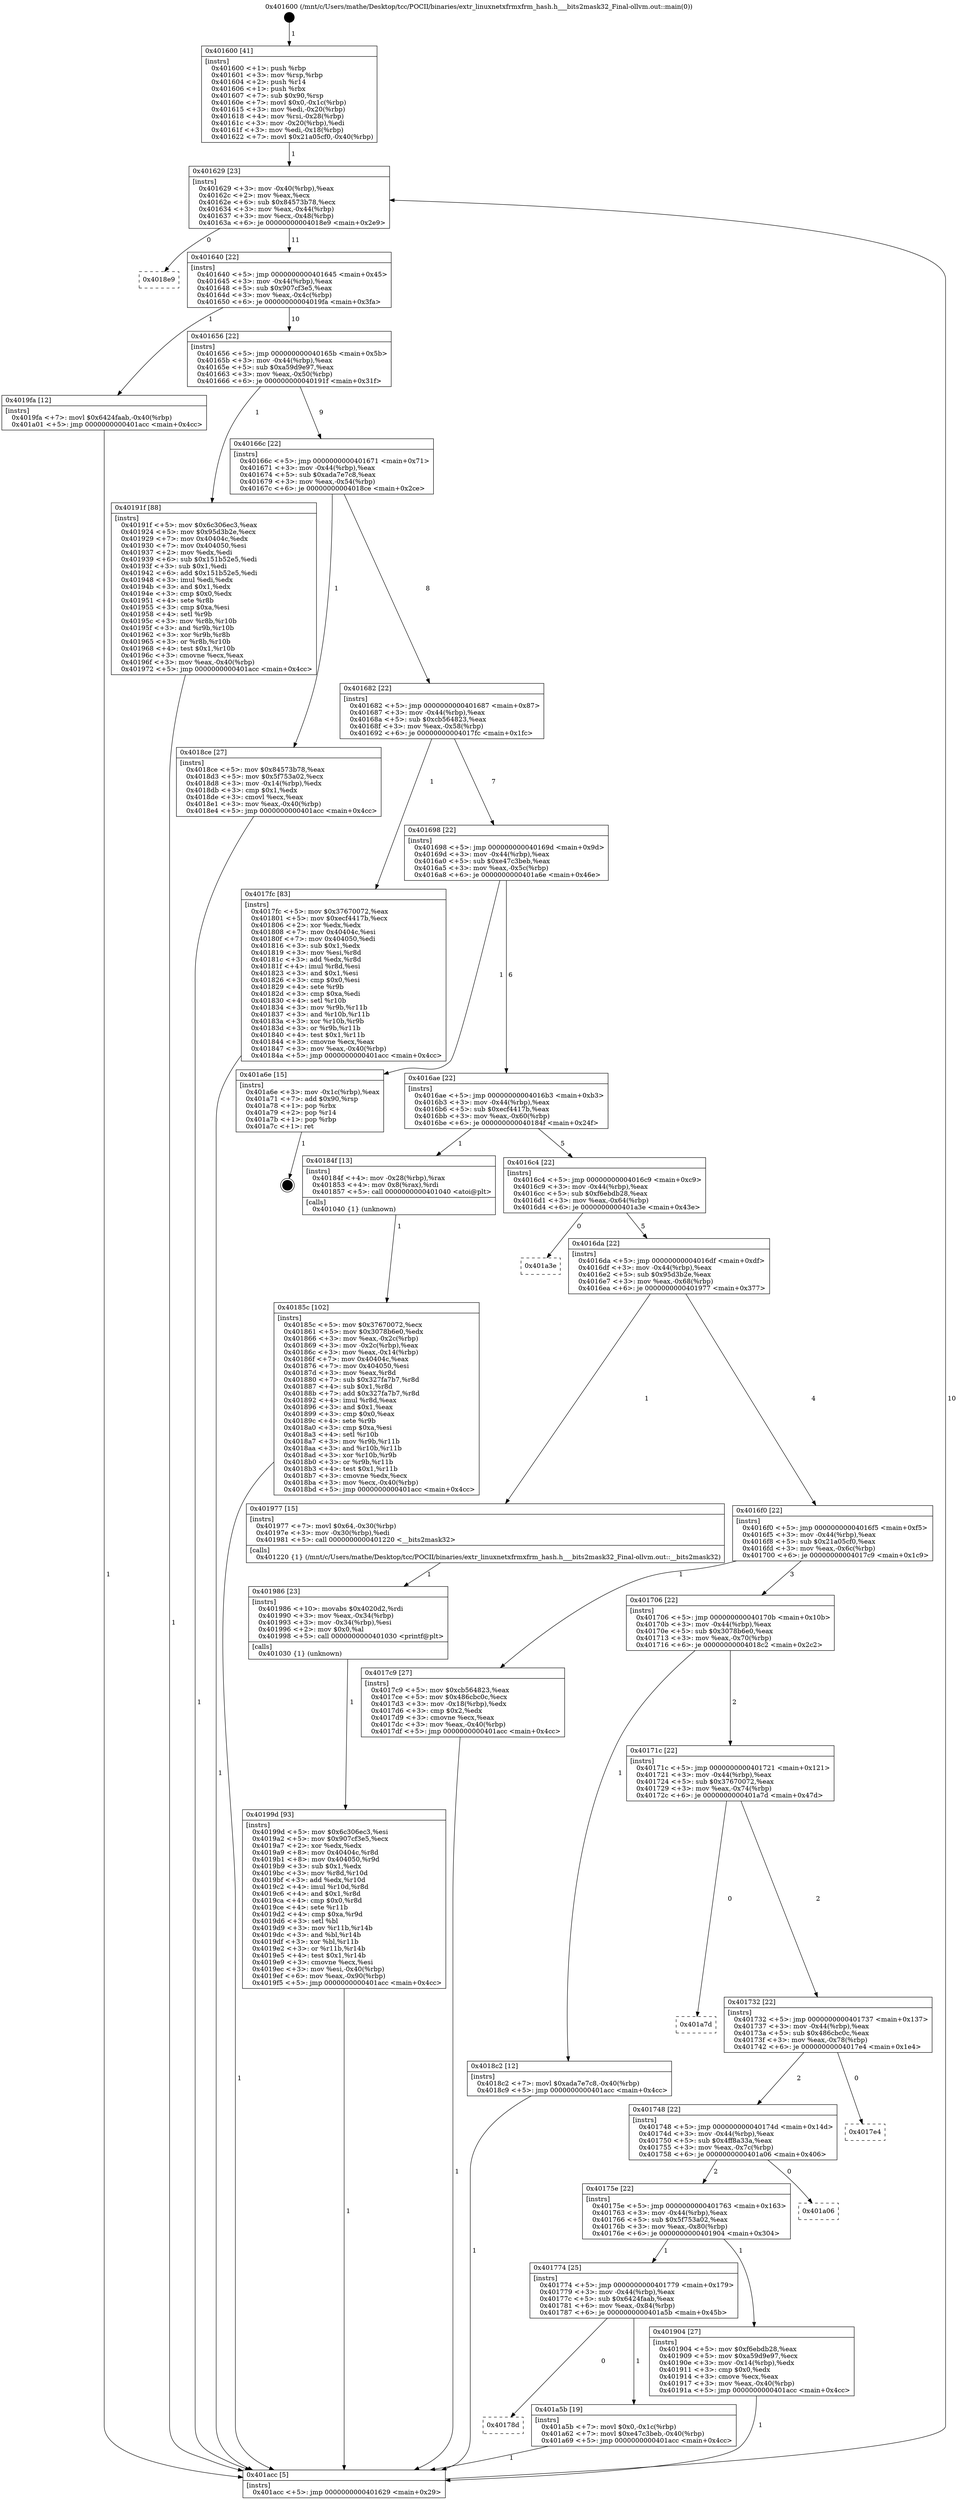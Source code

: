 digraph "0x401600" {
  label = "0x401600 (/mnt/c/Users/mathe/Desktop/tcc/POCII/binaries/extr_linuxnetxfrmxfrm_hash.h___bits2mask32_Final-ollvm.out::main(0))"
  labelloc = "t"
  node[shape=record]

  Entry [label="",width=0.3,height=0.3,shape=circle,fillcolor=black,style=filled]
  "0x401629" [label="{
     0x401629 [23]\l
     | [instrs]\l
     &nbsp;&nbsp;0x401629 \<+3\>: mov -0x40(%rbp),%eax\l
     &nbsp;&nbsp;0x40162c \<+2\>: mov %eax,%ecx\l
     &nbsp;&nbsp;0x40162e \<+6\>: sub $0x84573b78,%ecx\l
     &nbsp;&nbsp;0x401634 \<+3\>: mov %eax,-0x44(%rbp)\l
     &nbsp;&nbsp;0x401637 \<+3\>: mov %ecx,-0x48(%rbp)\l
     &nbsp;&nbsp;0x40163a \<+6\>: je 00000000004018e9 \<main+0x2e9\>\l
  }"]
  "0x4018e9" [label="{
     0x4018e9\l
  }", style=dashed]
  "0x401640" [label="{
     0x401640 [22]\l
     | [instrs]\l
     &nbsp;&nbsp;0x401640 \<+5\>: jmp 0000000000401645 \<main+0x45\>\l
     &nbsp;&nbsp;0x401645 \<+3\>: mov -0x44(%rbp),%eax\l
     &nbsp;&nbsp;0x401648 \<+5\>: sub $0x907cf3e5,%eax\l
     &nbsp;&nbsp;0x40164d \<+3\>: mov %eax,-0x4c(%rbp)\l
     &nbsp;&nbsp;0x401650 \<+6\>: je 00000000004019fa \<main+0x3fa\>\l
  }"]
  Exit [label="",width=0.3,height=0.3,shape=circle,fillcolor=black,style=filled,peripheries=2]
  "0x4019fa" [label="{
     0x4019fa [12]\l
     | [instrs]\l
     &nbsp;&nbsp;0x4019fa \<+7\>: movl $0x6424faab,-0x40(%rbp)\l
     &nbsp;&nbsp;0x401a01 \<+5\>: jmp 0000000000401acc \<main+0x4cc\>\l
  }"]
  "0x401656" [label="{
     0x401656 [22]\l
     | [instrs]\l
     &nbsp;&nbsp;0x401656 \<+5\>: jmp 000000000040165b \<main+0x5b\>\l
     &nbsp;&nbsp;0x40165b \<+3\>: mov -0x44(%rbp),%eax\l
     &nbsp;&nbsp;0x40165e \<+5\>: sub $0xa59d9e97,%eax\l
     &nbsp;&nbsp;0x401663 \<+3\>: mov %eax,-0x50(%rbp)\l
     &nbsp;&nbsp;0x401666 \<+6\>: je 000000000040191f \<main+0x31f\>\l
  }"]
  "0x40178d" [label="{
     0x40178d\l
  }", style=dashed]
  "0x40191f" [label="{
     0x40191f [88]\l
     | [instrs]\l
     &nbsp;&nbsp;0x40191f \<+5\>: mov $0x6c306ec3,%eax\l
     &nbsp;&nbsp;0x401924 \<+5\>: mov $0x95d3b2e,%ecx\l
     &nbsp;&nbsp;0x401929 \<+7\>: mov 0x40404c,%edx\l
     &nbsp;&nbsp;0x401930 \<+7\>: mov 0x404050,%esi\l
     &nbsp;&nbsp;0x401937 \<+2\>: mov %edx,%edi\l
     &nbsp;&nbsp;0x401939 \<+6\>: sub $0x151b52e5,%edi\l
     &nbsp;&nbsp;0x40193f \<+3\>: sub $0x1,%edi\l
     &nbsp;&nbsp;0x401942 \<+6\>: add $0x151b52e5,%edi\l
     &nbsp;&nbsp;0x401948 \<+3\>: imul %edi,%edx\l
     &nbsp;&nbsp;0x40194b \<+3\>: and $0x1,%edx\l
     &nbsp;&nbsp;0x40194e \<+3\>: cmp $0x0,%edx\l
     &nbsp;&nbsp;0x401951 \<+4\>: sete %r8b\l
     &nbsp;&nbsp;0x401955 \<+3\>: cmp $0xa,%esi\l
     &nbsp;&nbsp;0x401958 \<+4\>: setl %r9b\l
     &nbsp;&nbsp;0x40195c \<+3\>: mov %r8b,%r10b\l
     &nbsp;&nbsp;0x40195f \<+3\>: and %r9b,%r10b\l
     &nbsp;&nbsp;0x401962 \<+3\>: xor %r9b,%r8b\l
     &nbsp;&nbsp;0x401965 \<+3\>: or %r8b,%r10b\l
     &nbsp;&nbsp;0x401968 \<+4\>: test $0x1,%r10b\l
     &nbsp;&nbsp;0x40196c \<+3\>: cmovne %ecx,%eax\l
     &nbsp;&nbsp;0x40196f \<+3\>: mov %eax,-0x40(%rbp)\l
     &nbsp;&nbsp;0x401972 \<+5\>: jmp 0000000000401acc \<main+0x4cc\>\l
  }"]
  "0x40166c" [label="{
     0x40166c [22]\l
     | [instrs]\l
     &nbsp;&nbsp;0x40166c \<+5\>: jmp 0000000000401671 \<main+0x71\>\l
     &nbsp;&nbsp;0x401671 \<+3\>: mov -0x44(%rbp),%eax\l
     &nbsp;&nbsp;0x401674 \<+5\>: sub $0xada7e7c8,%eax\l
     &nbsp;&nbsp;0x401679 \<+3\>: mov %eax,-0x54(%rbp)\l
     &nbsp;&nbsp;0x40167c \<+6\>: je 00000000004018ce \<main+0x2ce\>\l
  }"]
  "0x401a5b" [label="{
     0x401a5b [19]\l
     | [instrs]\l
     &nbsp;&nbsp;0x401a5b \<+7\>: movl $0x0,-0x1c(%rbp)\l
     &nbsp;&nbsp;0x401a62 \<+7\>: movl $0xe47c3beb,-0x40(%rbp)\l
     &nbsp;&nbsp;0x401a69 \<+5\>: jmp 0000000000401acc \<main+0x4cc\>\l
  }"]
  "0x4018ce" [label="{
     0x4018ce [27]\l
     | [instrs]\l
     &nbsp;&nbsp;0x4018ce \<+5\>: mov $0x84573b78,%eax\l
     &nbsp;&nbsp;0x4018d3 \<+5\>: mov $0x5f753a02,%ecx\l
     &nbsp;&nbsp;0x4018d8 \<+3\>: mov -0x14(%rbp),%edx\l
     &nbsp;&nbsp;0x4018db \<+3\>: cmp $0x1,%edx\l
     &nbsp;&nbsp;0x4018de \<+3\>: cmovl %ecx,%eax\l
     &nbsp;&nbsp;0x4018e1 \<+3\>: mov %eax,-0x40(%rbp)\l
     &nbsp;&nbsp;0x4018e4 \<+5\>: jmp 0000000000401acc \<main+0x4cc\>\l
  }"]
  "0x401682" [label="{
     0x401682 [22]\l
     | [instrs]\l
     &nbsp;&nbsp;0x401682 \<+5\>: jmp 0000000000401687 \<main+0x87\>\l
     &nbsp;&nbsp;0x401687 \<+3\>: mov -0x44(%rbp),%eax\l
     &nbsp;&nbsp;0x40168a \<+5\>: sub $0xcb564823,%eax\l
     &nbsp;&nbsp;0x40168f \<+3\>: mov %eax,-0x58(%rbp)\l
     &nbsp;&nbsp;0x401692 \<+6\>: je 00000000004017fc \<main+0x1fc\>\l
  }"]
  "0x40199d" [label="{
     0x40199d [93]\l
     | [instrs]\l
     &nbsp;&nbsp;0x40199d \<+5\>: mov $0x6c306ec3,%esi\l
     &nbsp;&nbsp;0x4019a2 \<+5\>: mov $0x907cf3e5,%ecx\l
     &nbsp;&nbsp;0x4019a7 \<+2\>: xor %edx,%edx\l
     &nbsp;&nbsp;0x4019a9 \<+8\>: mov 0x40404c,%r8d\l
     &nbsp;&nbsp;0x4019b1 \<+8\>: mov 0x404050,%r9d\l
     &nbsp;&nbsp;0x4019b9 \<+3\>: sub $0x1,%edx\l
     &nbsp;&nbsp;0x4019bc \<+3\>: mov %r8d,%r10d\l
     &nbsp;&nbsp;0x4019bf \<+3\>: add %edx,%r10d\l
     &nbsp;&nbsp;0x4019c2 \<+4\>: imul %r10d,%r8d\l
     &nbsp;&nbsp;0x4019c6 \<+4\>: and $0x1,%r8d\l
     &nbsp;&nbsp;0x4019ca \<+4\>: cmp $0x0,%r8d\l
     &nbsp;&nbsp;0x4019ce \<+4\>: sete %r11b\l
     &nbsp;&nbsp;0x4019d2 \<+4\>: cmp $0xa,%r9d\l
     &nbsp;&nbsp;0x4019d6 \<+3\>: setl %bl\l
     &nbsp;&nbsp;0x4019d9 \<+3\>: mov %r11b,%r14b\l
     &nbsp;&nbsp;0x4019dc \<+3\>: and %bl,%r14b\l
     &nbsp;&nbsp;0x4019df \<+3\>: xor %bl,%r11b\l
     &nbsp;&nbsp;0x4019e2 \<+3\>: or %r11b,%r14b\l
     &nbsp;&nbsp;0x4019e5 \<+4\>: test $0x1,%r14b\l
     &nbsp;&nbsp;0x4019e9 \<+3\>: cmovne %ecx,%esi\l
     &nbsp;&nbsp;0x4019ec \<+3\>: mov %esi,-0x40(%rbp)\l
     &nbsp;&nbsp;0x4019ef \<+6\>: mov %eax,-0x90(%rbp)\l
     &nbsp;&nbsp;0x4019f5 \<+5\>: jmp 0000000000401acc \<main+0x4cc\>\l
  }"]
  "0x4017fc" [label="{
     0x4017fc [83]\l
     | [instrs]\l
     &nbsp;&nbsp;0x4017fc \<+5\>: mov $0x37670072,%eax\l
     &nbsp;&nbsp;0x401801 \<+5\>: mov $0xecf4417b,%ecx\l
     &nbsp;&nbsp;0x401806 \<+2\>: xor %edx,%edx\l
     &nbsp;&nbsp;0x401808 \<+7\>: mov 0x40404c,%esi\l
     &nbsp;&nbsp;0x40180f \<+7\>: mov 0x404050,%edi\l
     &nbsp;&nbsp;0x401816 \<+3\>: sub $0x1,%edx\l
     &nbsp;&nbsp;0x401819 \<+3\>: mov %esi,%r8d\l
     &nbsp;&nbsp;0x40181c \<+3\>: add %edx,%r8d\l
     &nbsp;&nbsp;0x40181f \<+4\>: imul %r8d,%esi\l
     &nbsp;&nbsp;0x401823 \<+3\>: and $0x1,%esi\l
     &nbsp;&nbsp;0x401826 \<+3\>: cmp $0x0,%esi\l
     &nbsp;&nbsp;0x401829 \<+4\>: sete %r9b\l
     &nbsp;&nbsp;0x40182d \<+3\>: cmp $0xa,%edi\l
     &nbsp;&nbsp;0x401830 \<+4\>: setl %r10b\l
     &nbsp;&nbsp;0x401834 \<+3\>: mov %r9b,%r11b\l
     &nbsp;&nbsp;0x401837 \<+3\>: and %r10b,%r11b\l
     &nbsp;&nbsp;0x40183a \<+3\>: xor %r10b,%r9b\l
     &nbsp;&nbsp;0x40183d \<+3\>: or %r9b,%r11b\l
     &nbsp;&nbsp;0x401840 \<+4\>: test $0x1,%r11b\l
     &nbsp;&nbsp;0x401844 \<+3\>: cmovne %ecx,%eax\l
     &nbsp;&nbsp;0x401847 \<+3\>: mov %eax,-0x40(%rbp)\l
     &nbsp;&nbsp;0x40184a \<+5\>: jmp 0000000000401acc \<main+0x4cc\>\l
  }"]
  "0x401698" [label="{
     0x401698 [22]\l
     | [instrs]\l
     &nbsp;&nbsp;0x401698 \<+5\>: jmp 000000000040169d \<main+0x9d\>\l
     &nbsp;&nbsp;0x40169d \<+3\>: mov -0x44(%rbp),%eax\l
     &nbsp;&nbsp;0x4016a0 \<+5\>: sub $0xe47c3beb,%eax\l
     &nbsp;&nbsp;0x4016a5 \<+3\>: mov %eax,-0x5c(%rbp)\l
     &nbsp;&nbsp;0x4016a8 \<+6\>: je 0000000000401a6e \<main+0x46e\>\l
  }"]
  "0x401986" [label="{
     0x401986 [23]\l
     | [instrs]\l
     &nbsp;&nbsp;0x401986 \<+10\>: movabs $0x4020d2,%rdi\l
     &nbsp;&nbsp;0x401990 \<+3\>: mov %eax,-0x34(%rbp)\l
     &nbsp;&nbsp;0x401993 \<+3\>: mov -0x34(%rbp),%esi\l
     &nbsp;&nbsp;0x401996 \<+2\>: mov $0x0,%al\l
     &nbsp;&nbsp;0x401998 \<+5\>: call 0000000000401030 \<printf@plt\>\l
     | [calls]\l
     &nbsp;&nbsp;0x401030 \{1\} (unknown)\l
  }"]
  "0x401a6e" [label="{
     0x401a6e [15]\l
     | [instrs]\l
     &nbsp;&nbsp;0x401a6e \<+3\>: mov -0x1c(%rbp),%eax\l
     &nbsp;&nbsp;0x401a71 \<+7\>: add $0x90,%rsp\l
     &nbsp;&nbsp;0x401a78 \<+1\>: pop %rbx\l
     &nbsp;&nbsp;0x401a79 \<+2\>: pop %r14\l
     &nbsp;&nbsp;0x401a7b \<+1\>: pop %rbp\l
     &nbsp;&nbsp;0x401a7c \<+1\>: ret\l
  }"]
  "0x4016ae" [label="{
     0x4016ae [22]\l
     | [instrs]\l
     &nbsp;&nbsp;0x4016ae \<+5\>: jmp 00000000004016b3 \<main+0xb3\>\l
     &nbsp;&nbsp;0x4016b3 \<+3\>: mov -0x44(%rbp),%eax\l
     &nbsp;&nbsp;0x4016b6 \<+5\>: sub $0xecf4417b,%eax\l
     &nbsp;&nbsp;0x4016bb \<+3\>: mov %eax,-0x60(%rbp)\l
     &nbsp;&nbsp;0x4016be \<+6\>: je 000000000040184f \<main+0x24f\>\l
  }"]
  "0x401774" [label="{
     0x401774 [25]\l
     | [instrs]\l
     &nbsp;&nbsp;0x401774 \<+5\>: jmp 0000000000401779 \<main+0x179\>\l
     &nbsp;&nbsp;0x401779 \<+3\>: mov -0x44(%rbp),%eax\l
     &nbsp;&nbsp;0x40177c \<+5\>: sub $0x6424faab,%eax\l
     &nbsp;&nbsp;0x401781 \<+6\>: mov %eax,-0x84(%rbp)\l
     &nbsp;&nbsp;0x401787 \<+6\>: je 0000000000401a5b \<main+0x45b\>\l
  }"]
  "0x40184f" [label="{
     0x40184f [13]\l
     | [instrs]\l
     &nbsp;&nbsp;0x40184f \<+4\>: mov -0x28(%rbp),%rax\l
     &nbsp;&nbsp;0x401853 \<+4\>: mov 0x8(%rax),%rdi\l
     &nbsp;&nbsp;0x401857 \<+5\>: call 0000000000401040 \<atoi@plt\>\l
     | [calls]\l
     &nbsp;&nbsp;0x401040 \{1\} (unknown)\l
  }"]
  "0x4016c4" [label="{
     0x4016c4 [22]\l
     | [instrs]\l
     &nbsp;&nbsp;0x4016c4 \<+5\>: jmp 00000000004016c9 \<main+0xc9\>\l
     &nbsp;&nbsp;0x4016c9 \<+3\>: mov -0x44(%rbp),%eax\l
     &nbsp;&nbsp;0x4016cc \<+5\>: sub $0xf6ebdb28,%eax\l
     &nbsp;&nbsp;0x4016d1 \<+3\>: mov %eax,-0x64(%rbp)\l
     &nbsp;&nbsp;0x4016d4 \<+6\>: je 0000000000401a3e \<main+0x43e\>\l
  }"]
  "0x401904" [label="{
     0x401904 [27]\l
     | [instrs]\l
     &nbsp;&nbsp;0x401904 \<+5\>: mov $0xf6ebdb28,%eax\l
     &nbsp;&nbsp;0x401909 \<+5\>: mov $0xa59d9e97,%ecx\l
     &nbsp;&nbsp;0x40190e \<+3\>: mov -0x14(%rbp),%edx\l
     &nbsp;&nbsp;0x401911 \<+3\>: cmp $0x0,%edx\l
     &nbsp;&nbsp;0x401914 \<+3\>: cmove %ecx,%eax\l
     &nbsp;&nbsp;0x401917 \<+3\>: mov %eax,-0x40(%rbp)\l
     &nbsp;&nbsp;0x40191a \<+5\>: jmp 0000000000401acc \<main+0x4cc\>\l
  }"]
  "0x401a3e" [label="{
     0x401a3e\l
  }", style=dashed]
  "0x4016da" [label="{
     0x4016da [22]\l
     | [instrs]\l
     &nbsp;&nbsp;0x4016da \<+5\>: jmp 00000000004016df \<main+0xdf\>\l
     &nbsp;&nbsp;0x4016df \<+3\>: mov -0x44(%rbp),%eax\l
     &nbsp;&nbsp;0x4016e2 \<+5\>: sub $0x95d3b2e,%eax\l
     &nbsp;&nbsp;0x4016e7 \<+3\>: mov %eax,-0x68(%rbp)\l
     &nbsp;&nbsp;0x4016ea \<+6\>: je 0000000000401977 \<main+0x377\>\l
  }"]
  "0x40175e" [label="{
     0x40175e [22]\l
     | [instrs]\l
     &nbsp;&nbsp;0x40175e \<+5\>: jmp 0000000000401763 \<main+0x163\>\l
     &nbsp;&nbsp;0x401763 \<+3\>: mov -0x44(%rbp),%eax\l
     &nbsp;&nbsp;0x401766 \<+5\>: sub $0x5f753a02,%eax\l
     &nbsp;&nbsp;0x40176b \<+3\>: mov %eax,-0x80(%rbp)\l
     &nbsp;&nbsp;0x40176e \<+6\>: je 0000000000401904 \<main+0x304\>\l
  }"]
  "0x401977" [label="{
     0x401977 [15]\l
     | [instrs]\l
     &nbsp;&nbsp;0x401977 \<+7\>: movl $0x64,-0x30(%rbp)\l
     &nbsp;&nbsp;0x40197e \<+3\>: mov -0x30(%rbp),%edi\l
     &nbsp;&nbsp;0x401981 \<+5\>: call 0000000000401220 \<__bits2mask32\>\l
     | [calls]\l
     &nbsp;&nbsp;0x401220 \{1\} (/mnt/c/Users/mathe/Desktop/tcc/POCII/binaries/extr_linuxnetxfrmxfrm_hash.h___bits2mask32_Final-ollvm.out::__bits2mask32)\l
  }"]
  "0x4016f0" [label="{
     0x4016f0 [22]\l
     | [instrs]\l
     &nbsp;&nbsp;0x4016f0 \<+5\>: jmp 00000000004016f5 \<main+0xf5\>\l
     &nbsp;&nbsp;0x4016f5 \<+3\>: mov -0x44(%rbp),%eax\l
     &nbsp;&nbsp;0x4016f8 \<+5\>: sub $0x21a05cf0,%eax\l
     &nbsp;&nbsp;0x4016fd \<+3\>: mov %eax,-0x6c(%rbp)\l
     &nbsp;&nbsp;0x401700 \<+6\>: je 00000000004017c9 \<main+0x1c9\>\l
  }"]
  "0x401a06" [label="{
     0x401a06\l
  }", style=dashed]
  "0x4017c9" [label="{
     0x4017c9 [27]\l
     | [instrs]\l
     &nbsp;&nbsp;0x4017c9 \<+5\>: mov $0xcb564823,%eax\l
     &nbsp;&nbsp;0x4017ce \<+5\>: mov $0x486cbc0c,%ecx\l
     &nbsp;&nbsp;0x4017d3 \<+3\>: mov -0x18(%rbp),%edx\l
     &nbsp;&nbsp;0x4017d6 \<+3\>: cmp $0x2,%edx\l
     &nbsp;&nbsp;0x4017d9 \<+3\>: cmovne %ecx,%eax\l
     &nbsp;&nbsp;0x4017dc \<+3\>: mov %eax,-0x40(%rbp)\l
     &nbsp;&nbsp;0x4017df \<+5\>: jmp 0000000000401acc \<main+0x4cc\>\l
  }"]
  "0x401706" [label="{
     0x401706 [22]\l
     | [instrs]\l
     &nbsp;&nbsp;0x401706 \<+5\>: jmp 000000000040170b \<main+0x10b\>\l
     &nbsp;&nbsp;0x40170b \<+3\>: mov -0x44(%rbp),%eax\l
     &nbsp;&nbsp;0x40170e \<+5\>: sub $0x3078b6e0,%eax\l
     &nbsp;&nbsp;0x401713 \<+3\>: mov %eax,-0x70(%rbp)\l
     &nbsp;&nbsp;0x401716 \<+6\>: je 00000000004018c2 \<main+0x2c2\>\l
  }"]
  "0x401acc" [label="{
     0x401acc [5]\l
     | [instrs]\l
     &nbsp;&nbsp;0x401acc \<+5\>: jmp 0000000000401629 \<main+0x29\>\l
  }"]
  "0x401600" [label="{
     0x401600 [41]\l
     | [instrs]\l
     &nbsp;&nbsp;0x401600 \<+1\>: push %rbp\l
     &nbsp;&nbsp;0x401601 \<+3\>: mov %rsp,%rbp\l
     &nbsp;&nbsp;0x401604 \<+2\>: push %r14\l
     &nbsp;&nbsp;0x401606 \<+1\>: push %rbx\l
     &nbsp;&nbsp;0x401607 \<+7\>: sub $0x90,%rsp\l
     &nbsp;&nbsp;0x40160e \<+7\>: movl $0x0,-0x1c(%rbp)\l
     &nbsp;&nbsp;0x401615 \<+3\>: mov %edi,-0x20(%rbp)\l
     &nbsp;&nbsp;0x401618 \<+4\>: mov %rsi,-0x28(%rbp)\l
     &nbsp;&nbsp;0x40161c \<+3\>: mov -0x20(%rbp),%edi\l
     &nbsp;&nbsp;0x40161f \<+3\>: mov %edi,-0x18(%rbp)\l
     &nbsp;&nbsp;0x401622 \<+7\>: movl $0x21a05cf0,-0x40(%rbp)\l
  }"]
  "0x40185c" [label="{
     0x40185c [102]\l
     | [instrs]\l
     &nbsp;&nbsp;0x40185c \<+5\>: mov $0x37670072,%ecx\l
     &nbsp;&nbsp;0x401861 \<+5\>: mov $0x3078b6e0,%edx\l
     &nbsp;&nbsp;0x401866 \<+3\>: mov %eax,-0x2c(%rbp)\l
     &nbsp;&nbsp;0x401869 \<+3\>: mov -0x2c(%rbp),%eax\l
     &nbsp;&nbsp;0x40186c \<+3\>: mov %eax,-0x14(%rbp)\l
     &nbsp;&nbsp;0x40186f \<+7\>: mov 0x40404c,%eax\l
     &nbsp;&nbsp;0x401876 \<+7\>: mov 0x404050,%esi\l
     &nbsp;&nbsp;0x40187d \<+3\>: mov %eax,%r8d\l
     &nbsp;&nbsp;0x401880 \<+7\>: sub $0x327fa7b7,%r8d\l
     &nbsp;&nbsp;0x401887 \<+4\>: sub $0x1,%r8d\l
     &nbsp;&nbsp;0x40188b \<+7\>: add $0x327fa7b7,%r8d\l
     &nbsp;&nbsp;0x401892 \<+4\>: imul %r8d,%eax\l
     &nbsp;&nbsp;0x401896 \<+3\>: and $0x1,%eax\l
     &nbsp;&nbsp;0x401899 \<+3\>: cmp $0x0,%eax\l
     &nbsp;&nbsp;0x40189c \<+4\>: sete %r9b\l
     &nbsp;&nbsp;0x4018a0 \<+3\>: cmp $0xa,%esi\l
     &nbsp;&nbsp;0x4018a3 \<+4\>: setl %r10b\l
     &nbsp;&nbsp;0x4018a7 \<+3\>: mov %r9b,%r11b\l
     &nbsp;&nbsp;0x4018aa \<+3\>: and %r10b,%r11b\l
     &nbsp;&nbsp;0x4018ad \<+3\>: xor %r10b,%r9b\l
     &nbsp;&nbsp;0x4018b0 \<+3\>: or %r9b,%r11b\l
     &nbsp;&nbsp;0x4018b3 \<+4\>: test $0x1,%r11b\l
     &nbsp;&nbsp;0x4018b7 \<+3\>: cmovne %edx,%ecx\l
     &nbsp;&nbsp;0x4018ba \<+3\>: mov %ecx,-0x40(%rbp)\l
     &nbsp;&nbsp;0x4018bd \<+5\>: jmp 0000000000401acc \<main+0x4cc\>\l
  }"]
  "0x401748" [label="{
     0x401748 [22]\l
     | [instrs]\l
     &nbsp;&nbsp;0x401748 \<+5\>: jmp 000000000040174d \<main+0x14d\>\l
     &nbsp;&nbsp;0x40174d \<+3\>: mov -0x44(%rbp),%eax\l
     &nbsp;&nbsp;0x401750 \<+5\>: sub $0x4ff8a33a,%eax\l
     &nbsp;&nbsp;0x401755 \<+3\>: mov %eax,-0x7c(%rbp)\l
     &nbsp;&nbsp;0x401758 \<+6\>: je 0000000000401a06 \<main+0x406\>\l
  }"]
  "0x4018c2" [label="{
     0x4018c2 [12]\l
     | [instrs]\l
     &nbsp;&nbsp;0x4018c2 \<+7\>: movl $0xada7e7c8,-0x40(%rbp)\l
     &nbsp;&nbsp;0x4018c9 \<+5\>: jmp 0000000000401acc \<main+0x4cc\>\l
  }"]
  "0x40171c" [label="{
     0x40171c [22]\l
     | [instrs]\l
     &nbsp;&nbsp;0x40171c \<+5\>: jmp 0000000000401721 \<main+0x121\>\l
     &nbsp;&nbsp;0x401721 \<+3\>: mov -0x44(%rbp),%eax\l
     &nbsp;&nbsp;0x401724 \<+5\>: sub $0x37670072,%eax\l
     &nbsp;&nbsp;0x401729 \<+3\>: mov %eax,-0x74(%rbp)\l
     &nbsp;&nbsp;0x40172c \<+6\>: je 0000000000401a7d \<main+0x47d\>\l
  }"]
  "0x4017e4" [label="{
     0x4017e4\l
  }", style=dashed]
  "0x401a7d" [label="{
     0x401a7d\l
  }", style=dashed]
  "0x401732" [label="{
     0x401732 [22]\l
     | [instrs]\l
     &nbsp;&nbsp;0x401732 \<+5\>: jmp 0000000000401737 \<main+0x137\>\l
     &nbsp;&nbsp;0x401737 \<+3\>: mov -0x44(%rbp),%eax\l
     &nbsp;&nbsp;0x40173a \<+5\>: sub $0x486cbc0c,%eax\l
     &nbsp;&nbsp;0x40173f \<+3\>: mov %eax,-0x78(%rbp)\l
     &nbsp;&nbsp;0x401742 \<+6\>: je 00000000004017e4 \<main+0x1e4\>\l
  }"]
  Entry -> "0x401600" [label=" 1"]
  "0x401629" -> "0x4018e9" [label=" 0"]
  "0x401629" -> "0x401640" [label=" 11"]
  "0x401a6e" -> Exit [label=" 1"]
  "0x401640" -> "0x4019fa" [label=" 1"]
  "0x401640" -> "0x401656" [label=" 10"]
  "0x401a5b" -> "0x401acc" [label=" 1"]
  "0x401656" -> "0x40191f" [label=" 1"]
  "0x401656" -> "0x40166c" [label=" 9"]
  "0x401774" -> "0x40178d" [label=" 0"]
  "0x40166c" -> "0x4018ce" [label=" 1"]
  "0x40166c" -> "0x401682" [label=" 8"]
  "0x401774" -> "0x401a5b" [label=" 1"]
  "0x401682" -> "0x4017fc" [label=" 1"]
  "0x401682" -> "0x401698" [label=" 7"]
  "0x4019fa" -> "0x401acc" [label=" 1"]
  "0x401698" -> "0x401a6e" [label=" 1"]
  "0x401698" -> "0x4016ae" [label=" 6"]
  "0x40199d" -> "0x401acc" [label=" 1"]
  "0x4016ae" -> "0x40184f" [label=" 1"]
  "0x4016ae" -> "0x4016c4" [label=" 5"]
  "0x401986" -> "0x40199d" [label=" 1"]
  "0x4016c4" -> "0x401a3e" [label=" 0"]
  "0x4016c4" -> "0x4016da" [label=" 5"]
  "0x401977" -> "0x401986" [label=" 1"]
  "0x4016da" -> "0x401977" [label=" 1"]
  "0x4016da" -> "0x4016f0" [label=" 4"]
  "0x401904" -> "0x401acc" [label=" 1"]
  "0x4016f0" -> "0x4017c9" [label=" 1"]
  "0x4016f0" -> "0x401706" [label=" 3"]
  "0x4017c9" -> "0x401acc" [label=" 1"]
  "0x401600" -> "0x401629" [label=" 1"]
  "0x401acc" -> "0x401629" [label=" 10"]
  "0x4017fc" -> "0x401acc" [label=" 1"]
  "0x40184f" -> "0x40185c" [label=" 1"]
  "0x40185c" -> "0x401acc" [label=" 1"]
  "0x40175e" -> "0x401774" [label=" 1"]
  "0x401706" -> "0x4018c2" [label=" 1"]
  "0x401706" -> "0x40171c" [label=" 2"]
  "0x4018c2" -> "0x401acc" [label=" 1"]
  "0x4018ce" -> "0x401acc" [label=" 1"]
  "0x40191f" -> "0x401acc" [label=" 1"]
  "0x40171c" -> "0x401a7d" [label=" 0"]
  "0x40171c" -> "0x401732" [label=" 2"]
  "0x401748" -> "0x40175e" [label=" 2"]
  "0x401732" -> "0x4017e4" [label=" 0"]
  "0x401732" -> "0x401748" [label=" 2"]
  "0x40175e" -> "0x401904" [label=" 1"]
  "0x401748" -> "0x401a06" [label=" 0"]
}
